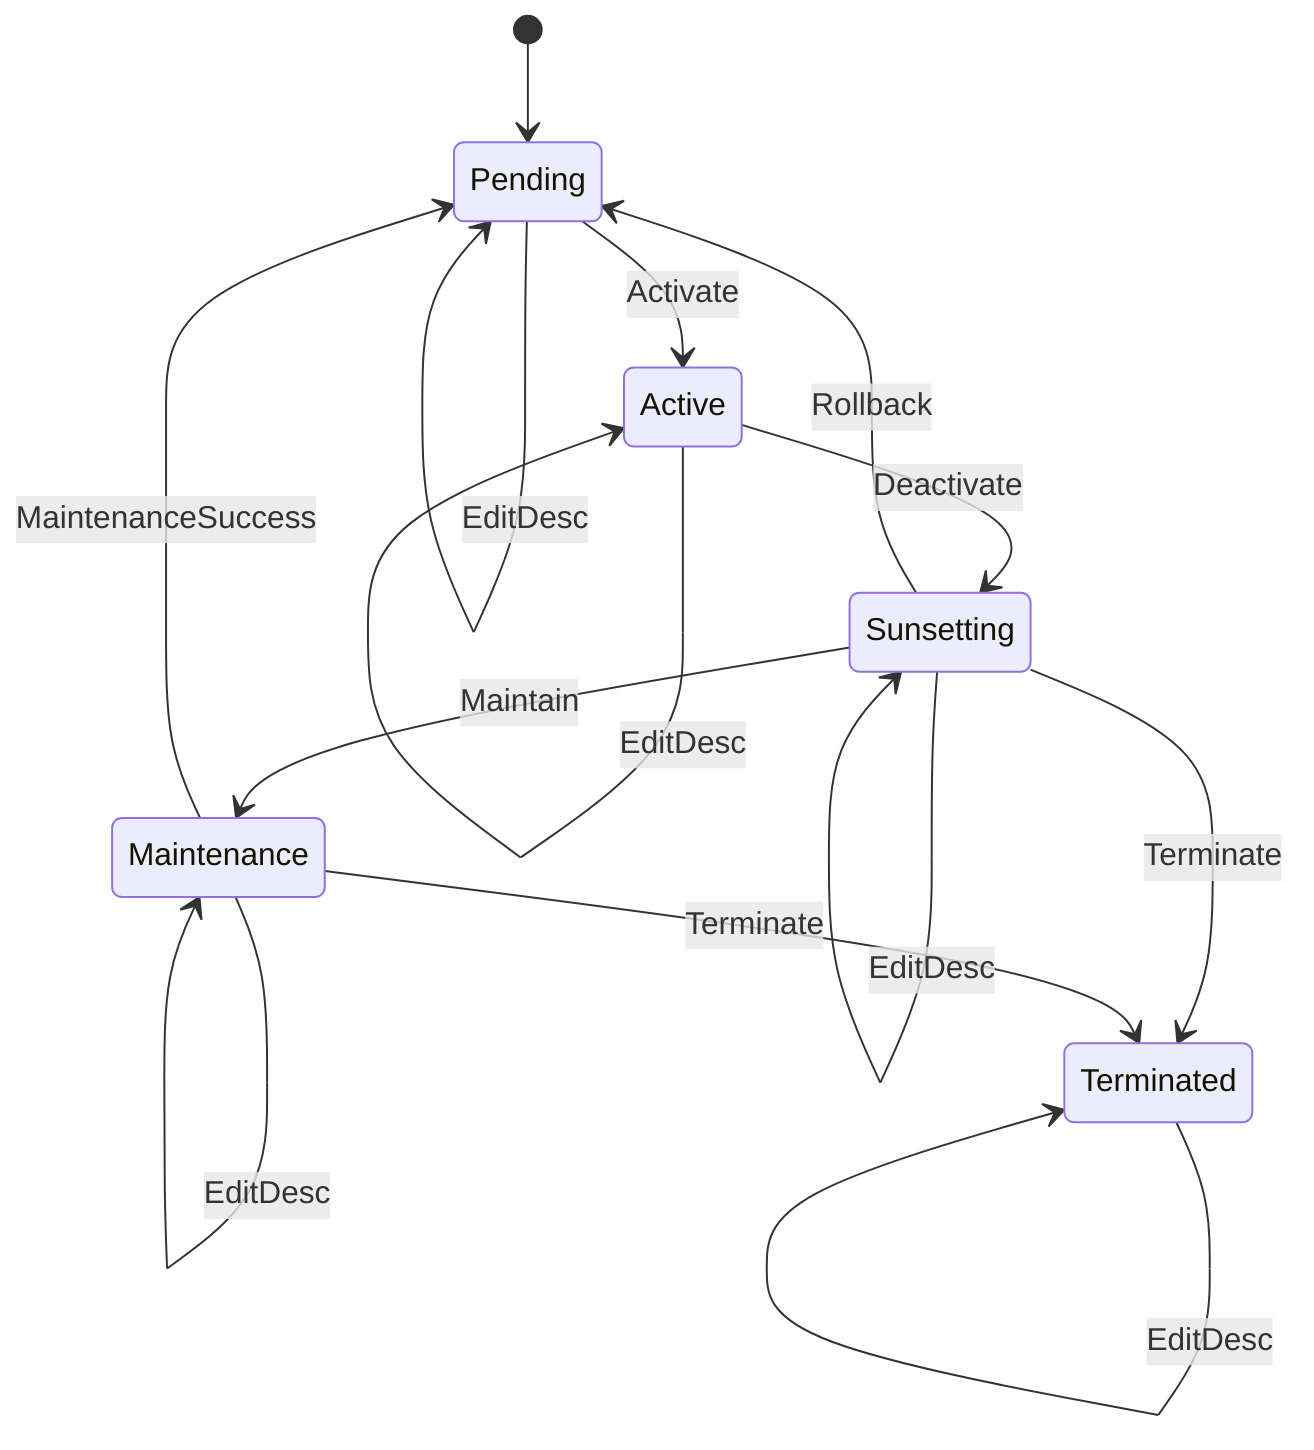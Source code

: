stateDiagram-v2
    [*] --> Pending
    Pending --> Active : Activate
    Sunsetting --> Maintenance : Maintain
    Sunsetting --> Terminated : Terminate
    Active --> Sunsetting : Deactivate
    Maintenance --> Terminated : Terminate
    Maintenance --> Pending : MaintenanceSuccess
    Sunsetting --> Pending : Rollback
    Maintenance --> Maintenance : EditDesc
    Active --> Active : EditDesc
    Terminated --> Terminated : EditDesc
    Sunsetting --> Sunsetting : EditDesc
    Pending --> Pending : EditDesc